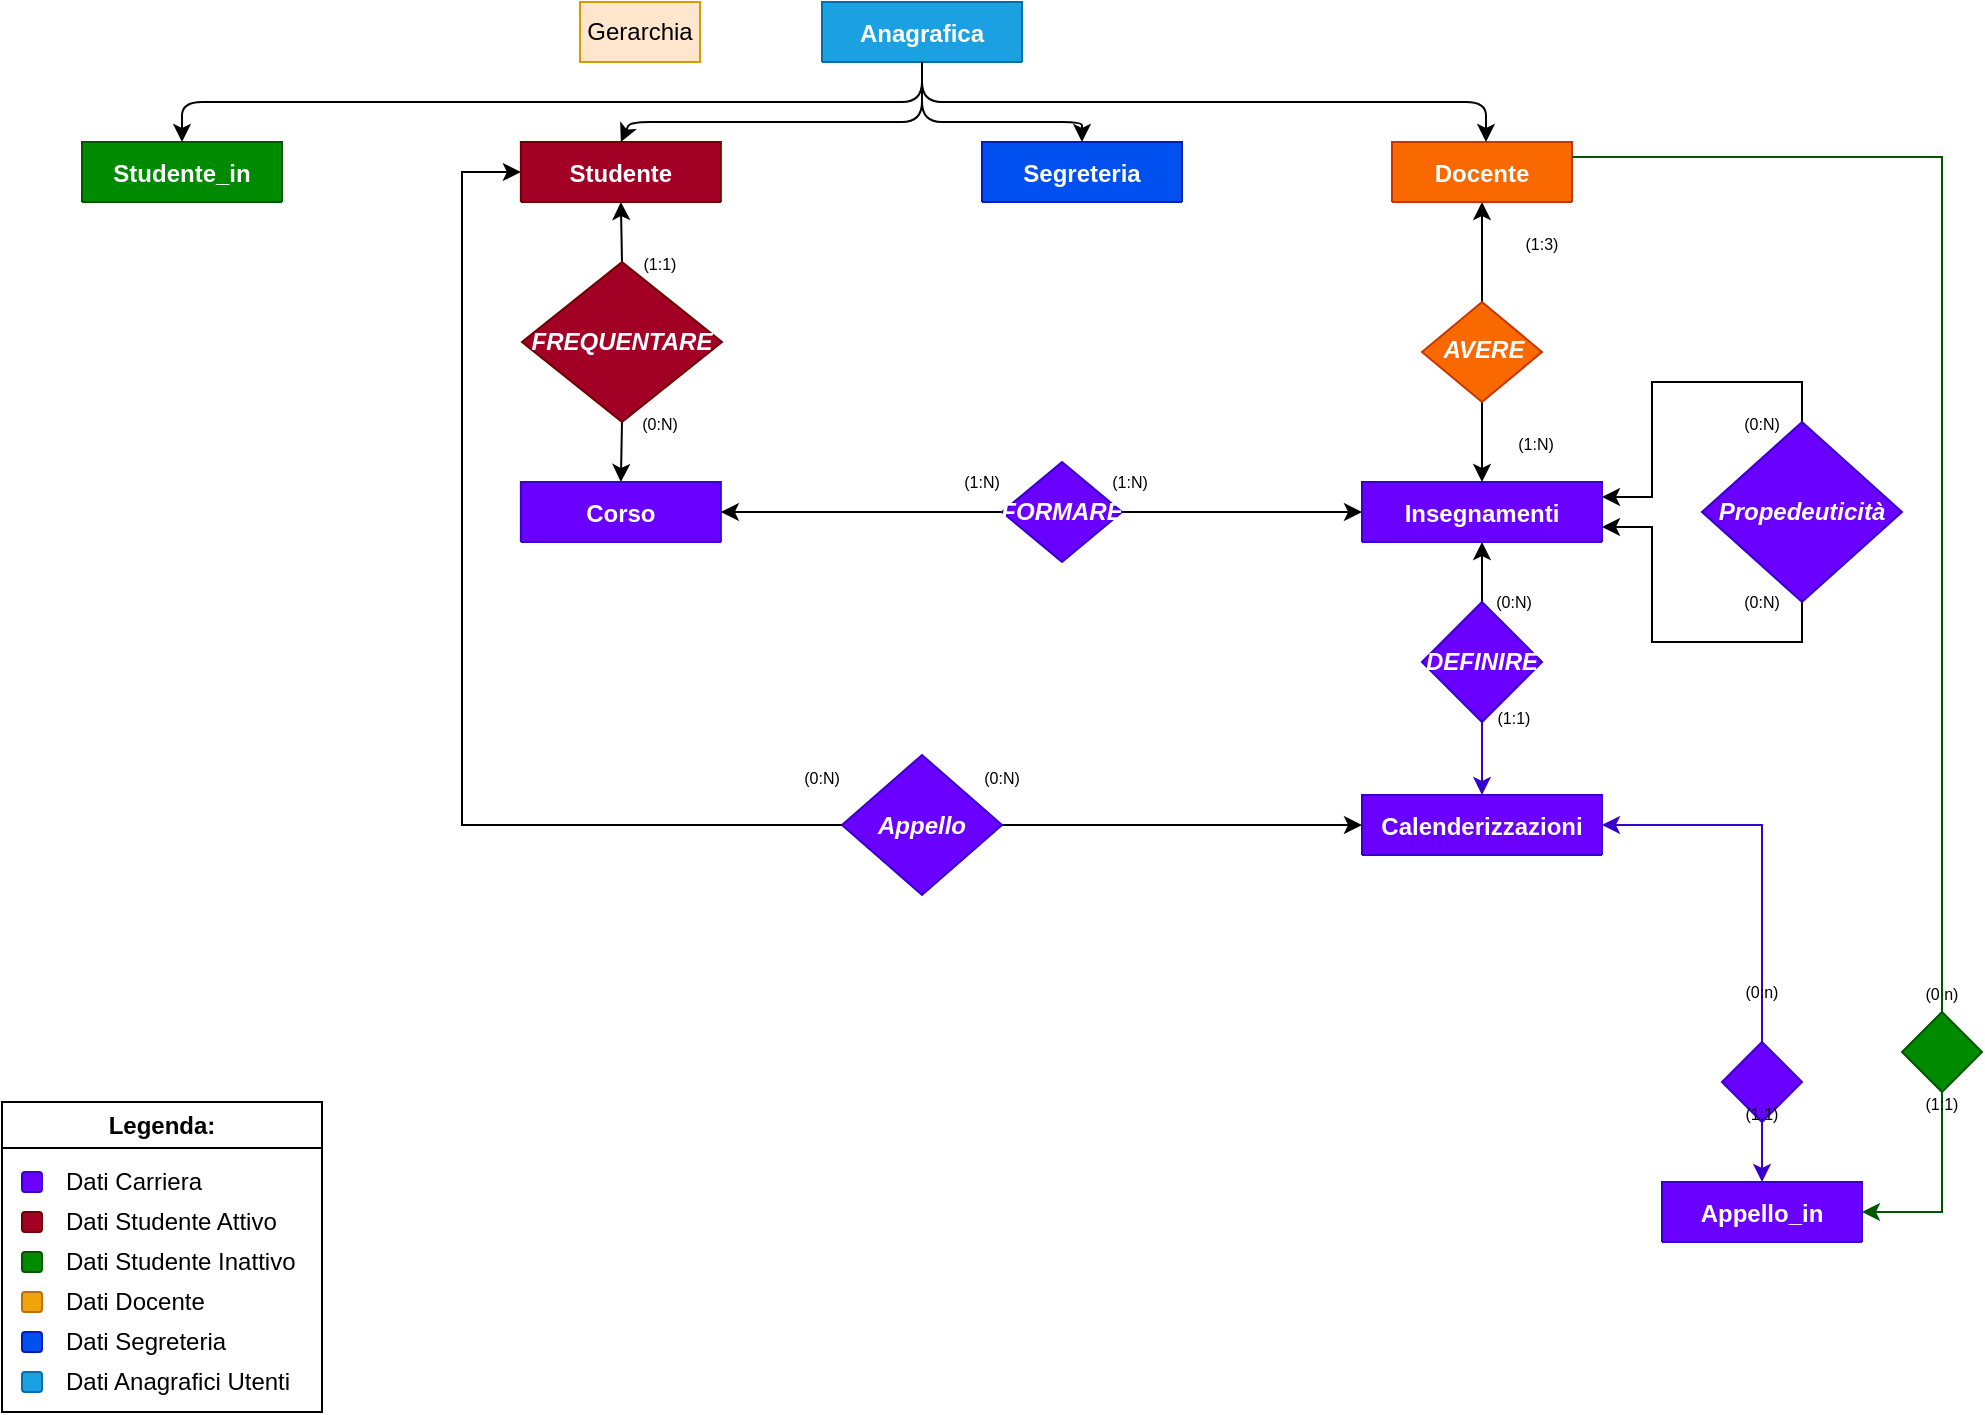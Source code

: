 <mxfile version="21.3.3" type="github">
  <diagram id="v-af8QbnCEkyZ7vj-yYL" name="Page-1">
    <mxGraphModel dx="1050" dy="530" grid="1" gridSize="10" guides="1" tooltips="1" connect="1" arrows="1" fold="1" page="1" pageScale="1" pageWidth="827" pageHeight="1169" math="0" shadow="0">
      <root>
        <mxCell id="0" />
        <mxCell id="1" parent="0" />
        <mxCell id="LjOwzy4WdWCfZwlX-Fml-27" value="Anagrafica" style="shape=table;startSize=30;container=1;collapsible=1;childLayout=tableLayout;fixedRows=1;rowLines=0;fontStyle=1;align=center;resizeLast=1;fillColor=#1ba1e2;fontColor=#ffffff;strokeColor=#006EAF;" parent="1" vertex="1" collapsed="1">
          <mxGeometry x="460" y="10" width="100" height="30" as="geometry">
            <mxRectangle x="50" y="170" width="250" height="210" as="alternateBounds" />
          </mxGeometry>
        </mxCell>
        <mxCell id="LjOwzy4WdWCfZwlX-Fml-28" value="" style="shape=partialRectangle;collapsible=0;dropTarget=0;pointerEvents=0;fillColor=none;points=[[0,0.5],[1,0.5]];portConstraint=eastwest;top=0;left=0;right=0;bottom=1;" parent="LjOwzy4WdWCfZwlX-Fml-27" vertex="1">
          <mxGeometry y="30" width="250" height="30" as="geometry" />
        </mxCell>
        <mxCell id="LjOwzy4WdWCfZwlX-Fml-29" value="PK" style="shape=partialRectangle;overflow=hidden;connectable=0;fillColor=none;top=0;left=0;bottom=0;right=0;fontStyle=1;" parent="LjOwzy4WdWCfZwlX-Fml-28" vertex="1">
          <mxGeometry width="30" height="30" as="geometry">
            <mxRectangle width="30" height="30" as="alternateBounds" />
          </mxGeometry>
        </mxCell>
        <mxCell id="LjOwzy4WdWCfZwlX-Fml-30" value="Codice_Fiscale" style="shape=partialRectangle;overflow=hidden;connectable=0;fillColor=none;top=0;left=0;bottom=0;right=0;align=left;spacingLeft=6;fontStyle=1;" parent="LjOwzy4WdWCfZwlX-Fml-28" vertex="1">
          <mxGeometry x="30" width="220" height="30" as="geometry">
            <mxRectangle width="220" height="30" as="alternateBounds" />
          </mxGeometry>
        </mxCell>
        <mxCell id="LjOwzy4WdWCfZwlX-Fml-31" value="" style="shape=partialRectangle;collapsible=0;dropTarget=0;pointerEvents=0;fillColor=none;points=[[0,0.5],[1,0.5]];portConstraint=eastwest;top=0;left=0;right=0;bottom=0;" parent="LjOwzy4WdWCfZwlX-Fml-27" vertex="1">
          <mxGeometry y="60" width="250" height="140" as="geometry" />
        </mxCell>
        <mxCell id="LjOwzy4WdWCfZwlX-Fml-32" value="" style="shape=partialRectangle;overflow=hidden;connectable=0;fillColor=none;top=0;left=0;bottom=0;right=0;" parent="LjOwzy4WdWCfZwlX-Fml-31" vertex="1">
          <mxGeometry width="30" height="140" as="geometry">
            <mxRectangle width="30" height="140" as="alternateBounds" />
          </mxGeometry>
        </mxCell>
        <mxCell id="LjOwzy4WdWCfZwlX-Fml-33" value="Nome&#xa;Secondo Nome&#xa;Cognome&#xa;Secondo Cognome&#xa;Data_Nascita&#xa;Sesso&#xa;Luogo_Nascita&#xa;Nazionalità&#xa;" style="shape=partialRectangle;overflow=hidden;connectable=0;fillColor=none;top=0;left=0;bottom=0;right=0;align=left;spacingLeft=6;" parent="LjOwzy4WdWCfZwlX-Fml-31" vertex="1">
          <mxGeometry x="30" width="220" height="140" as="geometry">
            <mxRectangle width="220" height="140" as="alternateBounds" />
          </mxGeometry>
        </mxCell>
        <mxCell id="LjOwzy4WdWCfZwlX-Fml-34" value="Studente" style="shape=table;startSize=30;container=1;collapsible=1;childLayout=tableLayout;fixedRows=1;rowLines=0;fontStyle=1;align=center;resizeLast=1;fillColor=#a20025;fontColor=#ffffff;strokeColor=#6F0000;swimlaneFillColor=default;" parent="1" vertex="1" collapsed="1">
          <mxGeometry x="309.43" y="80" width="100" height="30" as="geometry">
            <mxRectangle x="314" y="80" width="250" height="130" as="alternateBounds" />
          </mxGeometry>
        </mxCell>
        <mxCell id="LjOwzy4WdWCfZwlX-Fml-35" value="" style="shape=partialRectangle;collapsible=0;dropTarget=0;pointerEvents=0;fillColor=none;points=[[0,0.5],[1,0.5]];portConstraint=eastwest;top=0;left=0;right=0;bottom=1;" parent="LjOwzy4WdWCfZwlX-Fml-34" vertex="1">
          <mxGeometry y="30" width="250" height="30" as="geometry" />
        </mxCell>
        <mxCell id="LjOwzy4WdWCfZwlX-Fml-36" value="PK" style="shape=partialRectangle;overflow=hidden;connectable=0;top=0;left=0;bottom=0;right=0;fontStyle=1;" parent="LjOwzy4WdWCfZwlX-Fml-35" vertex="1">
          <mxGeometry width="30" height="30" as="geometry">
            <mxRectangle width="30" height="30" as="alternateBounds" />
          </mxGeometry>
        </mxCell>
        <mxCell id="LjOwzy4WdWCfZwlX-Fml-37" value="shipment_id int NOT NULL " style="shape=partialRectangle;overflow=hidden;connectable=0;top=0;left=0;bottom=0;right=0;align=left;spacingLeft=6;fontStyle=5;" parent="LjOwzy4WdWCfZwlX-Fml-35" vertex="1">
          <mxGeometry x="30" width="220" height="30" as="geometry">
            <mxRectangle width="220" height="30" as="alternateBounds" />
          </mxGeometry>
        </mxCell>
        <mxCell id="LjOwzy4WdWCfZwlX-Fml-38" value="" style="shape=partialRectangle;collapsible=0;dropTarget=0;pointerEvents=0;fillColor=none;points=[[0,0.5],[1,0.5]];portConstraint=eastwest;top=0;left=0;right=0;bottom=0;" parent="LjOwzy4WdWCfZwlX-Fml-34" vertex="1">
          <mxGeometry y="60" width="250" height="30" as="geometry" />
        </mxCell>
        <mxCell id="LjOwzy4WdWCfZwlX-Fml-39" value="FK1" style="shape=partialRectangle;overflow=hidden;connectable=0;top=0;left=0;bottom=0;right=0;" parent="LjOwzy4WdWCfZwlX-Fml-38" vertex="1">
          <mxGeometry width="30" height="30" as="geometry">
            <mxRectangle width="30" height="30" as="alternateBounds" />
          </mxGeometry>
        </mxCell>
        <mxCell id="LjOwzy4WdWCfZwlX-Fml-40" value="order_id int NOT NULL" style="shape=partialRectangle;overflow=hidden;connectable=0;top=0;left=0;bottom=0;right=0;align=left;spacingLeft=6;" parent="LjOwzy4WdWCfZwlX-Fml-38" vertex="1">
          <mxGeometry x="30" width="220" height="30" as="geometry">
            <mxRectangle width="220" height="30" as="alternateBounds" />
          </mxGeometry>
        </mxCell>
        <mxCell id="LjOwzy4WdWCfZwlX-Fml-41" value="" style="shape=partialRectangle;collapsible=0;dropTarget=0;pointerEvents=0;fillColor=none;points=[[0,0.5],[1,0.5]];portConstraint=eastwest;top=0;left=0;right=0;bottom=0;" parent="LjOwzy4WdWCfZwlX-Fml-34" vertex="1">
          <mxGeometry y="90" width="250" height="30" as="geometry" />
        </mxCell>
        <mxCell id="LjOwzy4WdWCfZwlX-Fml-42" value="" style="shape=partialRectangle;overflow=hidden;connectable=0;top=0;left=0;bottom=0;right=0;" parent="LjOwzy4WdWCfZwlX-Fml-41" vertex="1">
          <mxGeometry width="30" height="30" as="geometry">
            <mxRectangle width="30" height="30" as="alternateBounds" />
          </mxGeometry>
        </mxCell>
        <mxCell id="LjOwzy4WdWCfZwlX-Fml-43" value="shipment_date date NOT NULL" style="shape=partialRectangle;overflow=hidden;connectable=0;top=0;left=0;bottom=0;right=0;align=left;spacingLeft=6;" parent="LjOwzy4WdWCfZwlX-Fml-41" vertex="1">
          <mxGeometry x="30" width="220" height="30" as="geometry">
            <mxRectangle width="220" height="30" as="alternateBounds" />
          </mxGeometry>
        </mxCell>
        <mxCell id="LjOwzy4WdWCfZwlX-Fml-44" value="Corso" style="shape=table;startSize=30;container=1;collapsible=1;childLayout=tableLayout;fixedRows=1;rowLines=0;fontStyle=1;align=center;resizeLast=1;fillColor=#6a00ff;fontColor=#ffffff;strokeColor=#3700CC;" parent="1" vertex="1" collapsed="1">
          <mxGeometry x="309.43" y="250" width="100" height="30" as="geometry">
            <mxRectangle x="470" y="300" width="250" height="130" as="alternateBounds" />
          </mxGeometry>
        </mxCell>
        <mxCell id="LjOwzy4WdWCfZwlX-Fml-45" value="" style="shape=partialRectangle;collapsible=0;dropTarget=0;pointerEvents=0;fillColor=none;points=[[0,0.5],[1,0.5]];portConstraint=eastwest;top=0;left=0;right=0;bottom=1;" parent="LjOwzy4WdWCfZwlX-Fml-44" vertex="1">
          <mxGeometry y="30" width="250" height="30" as="geometry" />
        </mxCell>
        <mxCell id="LjOwzy4WdWCfZwlX-Fml-46" value="PK" style="shape=partialRectangle;overflow=hidden;connectable=0;fillColor=none;top=0;left=0;bottom=0;right=0;fontStyle=1;" parent="LjOwzy4WdWCfZwlX-Fml-45" vertex="1">
          <mxGeometry width="30" height="30" as="geometry">
            <mxRectangle width="30" height="30" as="alternateBounds" />
          </mxGeometry>
        </mxCell>
        <mxCell id="LjOwzy4WdWCfZwlX-Fml-47" value="shipment_id int NOT NULL " style="shape=partialRectangle;overflow=hidden;connectable=0;fillColor=none;top=0;left=0;bottom=0;right=0;align=left;spacingLeft=6;fontStyle=5;" parent="LjOwzy4WdWCfZwlX-Fml-45" vertex="1">
          <mxGeometry x="30" width="220" height="30" as="geometry">
            <mxRectangle width="220" height="30" as="alternateBounds" />
          </mxGeometry>
        </mxCell>
        <mxCell id="LjOwzy4WdWCfZwlX-Fml-48" value="" style="shape=partialRectangle;collapsible=0;dropTarget=0;pointerEvents=0;fillColor=none;points=[[0,0.5],[1,0.5]];portConstraint=eastwest;top=0;left=0;right=0;bottom=0;" parent="LjOwzy4WdWCfZwlX-Fml-44" vertex="1">
          <mxGeometry y="60" width="250" height="30" as="geometry" />
        </mxCell>
        <mxCell id="LjOwzy4WdWCfZwlX-Fml-49" value="FK1" style="shape=partialRectangle;overflow=hidden;connectable=0;fillColor=none;top=0;left=0;bottom=0;right=0;" parent="LjOwzy4WdWCfZwlX-Fml-48" vertex="1">
          <mxGeometry width="30" height="30" as="geometry">
            <mxRectangle width="30" height="30" as="alternateBounds" />
          </mxGeometry>
        </mxCell>
        <mxCell id="LjOwzy4WdWCfZwlX-Fml-50" value="order_id int NOT NULL" style="shape=partialRectangle;overflow=hidden;connectable=0;fillColor=none;top=0;left=0;bottom=0;right=0;align=left;spacingLeft=6;" parent="LjOwzy4WdWCfZwlX-Fml-48" vertex="1">
          <mxGeometry x="30" width="220" height="30" as="geometry">
            <mxRectangle width="220" height="30" as="alternateBounds" />
          </mxGeometry>
        </mxCell>
        <mxCell id="LjOwzy4WdWCfZwlX-Fml-51" value="" style="shape=partialRectangle;collapsible=0;dropTarget=0;pointerEvents=0;fillColor=none;points=[[0,0.5],[1,0.5]];portConstraint=eastwest;top=0;left=0;right=0;bottom=0;" parent="LjOwzy4WdWCfZwlX-Fml-44" vertex="1">
          <mxGeometry y="90" width="250" height="30" as="geometry" />
        </mxCell>
        <mxCell id="LjOwzy4WdWCfZwlX-Fml-52" value="" style="shape=partialRectangle;overflow=hidden;connectable=0;fillColor=none;top=0;left=0;bottom=0;right=0;" parent="LjOwzy4WdWCfZwlX-Fml-51" vertex="1">
          <mxGeometry width="30" height="30" as="geometry">
            <mxRectangle width="30" height="30" as="alternateBounds" />
          </mxGeometry>
        </mxCell>
        <mxCell id="LjOwzy4WdWCfZwlX-Fml-53" value="shipment_date date NOT NULL" style="shape=partialRectangle;overflow=hidden;connectable=0;fillColor=none;top=0;left=0;bottom=0;right=0;align=left;spacingLeft=6;" parent="LjOwzy4WdWCfZwlX-Fml-51" vertex="1">
          <mxGeometry x="30" width="220" height="30" as="geometry">
            <mxRectangle width="220" height="30" as="alternateBounds" />
          </mxGeometry>
        </mxCell>
        <mxCell id="LjOwzy4WdWCfZwlX-Fml-54" value="Insegnamenti" style="shape=table;startSize=30;container=1;collapsible=1;childLayout=tableLayout;fixedRows=1;rowLines=0;fontStyle=1;align=center;resizeLast=1;fillColor=#6a00ff;fontColor=#ffffff;strokeColor=#3700CC;" parent="1" vertex="1" collapsed="1">
          <mxGeometry x="730" y="250" width="120" height="30" as="geometry">
            <mxRectangle x="480" y="310" width="250" height="130" as="alternateBounds" />
          </mxGeometry>
        </mxCell>
        <mxCell id="LjOwzy4WdWCfZwlX-Fml-55" value="" style="shape=partialRectangle;collapsible=0;dropTarget=0;pointerEvents=0;fillColor=none;points=[[0,0.5],[1,0.5]];portConstraint=eastwest;top=0;left=0;right=0;bottom=1;" parent="LjOwzy4WdWCfZwlX-Fml-54" vertex="1">
          <mxGeometry y="30" width="250" height="30" as="geometry" />
        </mxCell>
        <mxCell id="LjOwzy4WdWCfZwlX-Fml-56" value="PK" style="shape=partialRectangle;overflow=hidden;connectable=0;fillColor=none;top=0;left=0;bottom=0;right=0;fontStyle=1;" parent="LjOwzy4WdWCfZwlX-Fml-55" vertex="1">
          <mxGeometry width="30" height="30" as="geometry">
            <mxRectangle width="30" height="30" as="alternateBounds" />
          </mxGeometry>
        </mxCell>
        <mxCell id="LjOwzy4WdWCfZwlX-Fml-57" value="shipment_id int NOT NULL " style="shape=partialRectangle;overflow=hidden;connectable=0;fillColor=none;top=0;left=0;bottom=0;right=0;align=left;spacingLeft=6;fontStyle=5;" parent="LjOwzy4WdWCfZwlX-Fml-55" vertex="1">
          <mxGeometry x="30" width="220" height="30" as="geometry">
            <mxRectangle width="220" height="30" as="alternateBounds" />
          </mxGeometry>
        </mxCell>
        <mxCell id="LjOwzy4WdWCfZwlX-Fml-58" value="" style="shape=partialRectangle;collapsible=0;dropTarget=0;pointerEvents=0;fillColor=none;points=[[0,0.5],[1,0.5]];portConstraint=eastwest;top=0;left=0;right=0;bottom=0;" parent="LjOwzy4WdWCfZwlX-Fml-54" vertex="1">
          <mxGeometry y="60" width="250" height="30" as="geometry" />
        </mxCell>
        <mxCell id="LjOwzy4WdWCfZwlX-Fml-59" value="FK1" style="shape=partialRectangle;overflow=hidden;connectable=0;fillColor=none;top=0;left=0;bottom=0;right=0;" parent="LjOwzy4WdWCfZwlX-Fml-58" vertex="1">
          <mxGeometry width="30" height="30" as="geometry">
            <mxRectangle width="30" height="30" as="alternateBounds" />
          </mxGeometry>
        </mxCell>
        <mxCell id="LjOwzy4WdWCfZwlX-Fml-60" value="order_id int NOT NULL" style="shape=partialRectangle;overflow=hidden;connectable=0;fillColor=none;top=0;left=0;bottom=0;right=0;align=left;spacingLeft=6;" parent="LjOwzy4WdWCfZwlX-Fml-58" vertex="1">
          <mxGeometry x="30" width="220" height="30" as="geometry">
            <mxRectangle width="220" height="30" as="alternateBounds" />
          </mxGeometry>
        </mxCell>
        <mxCell id="LjOwzy4WdWCfZwlX-Fml-61" value="" style="shape=partialRectangle;collapsible=0;dropTarget=0;pointerEvents=0;fillColor=none;points=[[0,0.5],[1,0.5]];portConstraint=eastwest;top=0;left=0;right=0;bottom=0;" parent="LjOwzy4WdWCfZwlX-Fml-54" vertex="1">
          <mxGeometry y="90" width="250" height="30" as="geometry" />
        </mxCell>
        <mxCell id="LjOwzy4WdWCfZwlX-Fml-62" value="" style="shape=partialRectangle;overflow=hidden;connectable=0;fillColor=none;top=0;left=0;bottom=0;right=0;" parent="LjOwzy4WdWCfZwlX-Fml-61" vertex="1">
          <mxGeometry width="30" height="30" as="geometry">
            <mxRectangle width="30" height="30" as="alternateBounds" />
          </mxGeometry>
        </mxCell>
        <mxCell id="LjOwzy4WdWCfZwlX-Fml-63" value="shipment_date date NOT NULL" style="shape=partialRectangle;overflow=hidden;connectable=0;fillColor=none;top=0;left=0;bottom=0;right=0;align=left;spacingLeft=6;" parent="LjOwzy4WdWCfZwlX-Fml-61" vertex="1">
          <mxGeometry x="30" width="220" height="30" as="geometry">
            <mxRectangle width="220" height="30" as="alternateBounds" />
          </mxGeometry>
        </mxCell>
        <mxCell id="jwbahjgd3fWMwHtl_l1T-20" style="edgeStyle=orthogonalEdgeStyle;rounded=0;orthogonalLoop=1;jettySize=auto;html=1;exitX=0;exitY=0.5;exitDx=0;exitDy=0;entryX=1;entryY=0.5;entryDx=0;entryDy=0;" parent="1" source="LjOwzy4WdWCfZwlX-Fml-66" target="LjOwzy4WdWCfZwlX-Fml-44" edge="1">
          <mxGeometry relative="1" as="geometry" />
        </mxCell>
        <mxCell id="jwbahjgd3fWMwHtl_l1T-21" style="edgeStyle=orthogonalEdgeStyle;rounded=0;orthogonalLoop=1;jettySize=auto;html=1;exitX=1;exitY=0.5;exitDx=0;exitDy=0;entryX=0;entryY=0.5;entryDx=0;entryDy=0;" parent="1" source="LjOwzy4WdWCfZwlX-Fml-66" target="LjOwzy4WdWCfZwlX-Fml-54" edge="1">
          <mxGeometry relative="1" as="geometry" />
        </mxCell>
        <mxCell id="LjOwzy4WdWCfZwlX-Fml-66" value="FORMARE" style="rhombus;whiteSpace=wrap;html=1;fillColor=#6a00ff;fontColor=#ffffff;strokeColor=#3700CC;fontStyle=3" parent="1" vertex="1">
          <mxGeometry x="550" y="240" width="60" height="50" as="geometry" />
        </mxCell>
        <mxCell id="7aZgmYXz26PjtYViczbK-13" style="edgeStyle=orthogonalEdgeStyle;rounded=0;orthogonalLoop=1;jettySize=auto;html=1;exitX=0.5;exitY=0;exitDx=0;exitDy=0;entryX=1;entryY=0.25;entryDx=0;entryDy=0;" parent="1" source="LjOwzy4WdWCfZwlX-Fml-69" target="LjOwzy4WdWCfZwlX-Fml-54" edge="1">
          <mxGeometry relative="1" as="geometry" />
        </mxCell>
        <mxCell id="7aZgmYXz26PjtYViczbK-14" style="edgeStyle=orthogonalEdgeStyle;rounded=0;orthogonalLoop=1;jettySize=auto;html=1;exitX=0.5;exitY=1;exitDx=0;exitDy=0;entryX=1;entryY=0.75;entryDx=0;entryDy=0;" parent="1" source="LjOwzy4WdWCfZwlX-Fml-69" target="LjOwzy4WdWCfZwlX-Fml-54" edge="1">
          <mxGeometry relative="1" as="geometry" />
        </mxCell>
        <mxCell id="LjOwzy4WdWCfZwlX-Fml-69" value="Propedeuticità" style="rhombus;whiteSpace=wrap;html=1;fillColor=#6a00ff;fontColor=#ffffff;strokeColor=#3700CC;fontStyle=3" parent="1" vertex="1">
          <mxGeometry x="900" y="220" width="100" height="90" as="geometry" />
        </mxCell>
        <mxCell id="jwbahjgd3fWMwHtl_l1T-2" style="edgeStyle=orthogonalEdgeStyle;rounded=0;orthogonalLoop=1;jettySize=auto;html=1;exitX=0.5;exitY=0;exitDx=0;exitDy=0;entryX=0.5;entryY=1;entryDx=0;entryDy=0;" parent="1" source="LjOwzy4WdWCfZwlX-Fml-72" target="LjOwzy4WdWCfZwlX-Fml-3" edge="1">
          <mxGeometry relative="1" as="geometry" />
        </mxCell>
        <mxCell id="jwbahjgd3fWMwHtl_l1T-3" style="edgeStyle=orthogonalEdgeStyle;rounded=0;orthogonalLoop=1;jettySize=auto;html=1;exitX=0.5;exitY=1;exitDx=0;exitDy=0;entryX=0.5;entryY=0;entryDx=0;entryDy=0;" parent="1" source="LjOwzy4WdWCfZwlX-Fml-72" target="LjOwzy4WdWCfZwlX-Fml-54" edge="1">
          <mxGeometry relative="1" as="geometry" />
        </mxCell>
        <mxCell id="LjOwzy4WdWCfZwlX-Fml-72" value="" style="rhombus;whiteSpace=wrap;html=1;fillColor=#fa6800;fontColor=#000000;strokeColor=#C73500;" parent="1" vertex="1">
          <mxGeometry x="760" y="160" width="60" height="50" as="geometry" />
        </mxCell>
        <mxCell id="jwbahjgd3fWMwHtl_l1T-17" style="edgeStyle=orthogonalEdgeStyle;rounded=0;orthogonalLoop=1;jettySize=auto;html=1;exitX=0.5;exitY=0;exitDx=0;exitDy=0;entryX=0.5;entryY=1;entryDx=0;entryDy=0;" parent="1" source="LjOwzy4WdWCfZwlX-Fml-75" target="LjOwzy4WdWCfZwlX-Fml-34" edge="1">
          <mxGeometry relative="1" as="geometry" />
        </mxCell>
        <mxCell id="jwbahjgd3fWMwHtl_l1T-18" style="edgeStyle=orthogonalEdgeStyle;rounded=0;orthogonalLoop=1;jettySize=auto;html=1;exitX=0.5;exitY=1;exitDx=0;exitDy=0;entryX=0.5;entryY=0;entryDx=0;entryDy=0;" parent="1" source="LjOwzy4WdWCfZwlX-Fml-75" target="LjOwzy4WdWCfZwlX-Fml-44" edge="1">
          <mxGeometry relative="1" as="geometry" />
        </mxCell>
        <mxCell id="LjOwzy4WdWCfZwlX-Fml-75" value="FREQUENTARE" style="rhombus;whiteSpace=wrap;html=1;fillColor=#a20025;fontColor=#ffffff;strokeColor=#6F0000;fontStyle=3" parent="1" vertex="1">
          <mxGeometry x="310" y="140" width="100" height="80" as="geometry" />
        </mxCell>
        <mxCell id="LjOwzy4WdWCfZwlX-Fml-76" value="Calenderizzazioni" style="shape=table;startSize=30;container=1;collapsible=1;childLayout=tableLayout;fixedRows=1;rowLines=0;fontStyle=1;align=center;resizeLast=1;fillColor=#6a00ff;fontColor=#ffffff;strokeColor=#3700CC;" parent="1" vertex="1" collapsed="1">
          <mxGeometry x="730" y="406.5" width="120" height="30" as="geometry">
            <mxRectangle x="470" y="300" width="250" height="130" as="alternateBounds" />
          </mxGeometry>
        </mxCell>
        <mxCell id="LjOwzy4WdWCfZwlX-Fml-77" value="" style="shape=partialRectangle;collapsible=0;dropTarget=0;pointerEvents=0;fillColor=none;points=[[0,0.5],[1,0.5]];portConstraint=eastwest;top=0;left=0;right=0;bottom=1;" parent="LjOwzy4WdWCfZwlX-Fml-76" vertex="1">
          <mxGeometry y="30" width="250" height="30" as="geometry" />
        </mxCell>
        <mxCell id="LjOwzy4WdWCfZwlX-Fml-78" value="PK" style="shape=partialRectangle;overflow=hidden;connectable=0;fillColor=none;top=0;left=0;bottom=0;right=0;fontStyle=1;" parent="LjOwzy4WdWCfZwlX-Fml-77" vertex="1">
          <mxGeometry width="30" height="30" as="geometry">
            <mxRectangle width="30" height="30" as="alternateBounds" />
          </mxGeometry>
        </mxCell>
        <mxCell id="LjOwzy4WdWCfZwlX-Fml-79" value="shipment_id int NOT NULL " style="shape=partialRectangle;overflow=hidden;connectable=0;fillColor=none;top=0;left=0;bottom=0;right=0;align=left;spacingLeft=6;fontStyle=5;" parent="LjOwzy4WdWCfZwlX-Fml-77" vertex="1">
          <mxGeometry x="30" width="220" height="30" as="geometry">
            <mxRectangle width="220" height="30" as="alternateBounds" />
          </mxGeometry>
        </mxCell>
        <mxCell id="LjOwzy4WdWCfZwlX-Fml-80" value="" style="shape=partialRectangle;collapsible=0;dropTarget=0;pointerEvents=0;fillColor=none;points=[[0,0.5],[1,0.5]];portConstraint=eastwest;top=0;left=0;right=0;bottom=0;" parent="LjOwzy4WdWCfZwlX-Fml-76" vertex="1">
          <mxGeometry y="60" width="250" height="30" as="geometry" />
        </mxCell>
        <mxCell id="LjOwzy4WdWCfZwlX-Fml-81" value="FK1" style="shape=partialRectangle;overflow=hidden;connectable=0;fillColor=none;top=0;left=0;bottom=0;right=0;" parent="LjOwzy4WdWCfZwlX-Fml-80" vertex="1">
          <mxGeometry width="30" height="30" as="geometry">
            <mxRectangle width="30" height="30" as="alternateBounds" />
          </mxGeometry>
        </mxCell>
        <mxCell id="LjOwzy4WdWCfZwlX-Fml-82" value="order_id int NOT NULL" style="shape=partialRectangle;overflow=hidden;connectable=0;fillColor=none;top=0;left=0;bottom=0;right=0;align=left;spacingLeft=6;" parent="LjOwzy4WdWCfZwlX-Fml-80" vertex="1">
          <mxGeometry x="30" width="220" height="30" as="geometry">
            <mxRectangle width="220" height="30" as="alternateBounds" />
          </mxGeometry>
        </mxCell>
        <mxCell id="LjOwzy4WdWCfZwlX-Fml-83" value="" style="shape=partialRectangle;collapsible=0;dropTarget=0;pointerEvents=0;fillColor=none;points=[[0,0.5],[1,0.5]];portConstraint=eastwest;top=0;left=0;right=0;bottom=0;" parent="LjOwzy4WdWCfZwlX-Fml-76" vertex="1">
          <mxGeometry y="90" width="250" height="30" as="geometry" />
        </mxCell>
        <mxCell id="LjOwzy4WdWCfZwlX-Fml-84" value="" style="shape=partialRectangle;overflow=hidden;connectable=0;fillColor=none;top=0;left=0;bottom=0;right=0;" parent="LjOwzy4WdWCfZwlX-Fml-83" vertex="1">
          <mxGeometry width="30" height="30" as="geometry">
            <mxRectangle width="30" height="30" as="alternateBounds" />
          </mxGeometry>
        </mxCell>
        <mxCell id="LjOwzy4WdWCfZwlX-Fml-85" value="shipment_date date NOT NULL" style="shape=partialRectangle;overflow=hidden;connectable=0;fillColor=none;top=0;left=0;bottom=0;right=0;align=left;spacingLeft=6;" parent="LjOwzy4WdWCfZwlX-Fml-83" vertex="1">
          <mxGeometry x="30" width="220" height="30" as="geometry">
            <mxRectangle width="220" height="30" as="alternateBounds" />
          </mxGeometry>
        </mxCell>
        <mxCell id="LjOwzy4WdWCfZwlX-Fml-86" style="edgeStyle=orthogonalEdgeStyle;rounded=0;orthogonalLoop=1;jettySize=auto;html=1;exitX=0.5;exitY=1;exitDx=0;exitDy=0;entryX=0.5;entryY=0;entryDx=0;entryDy=0;fillColor=#6a00ff;strokeColor=#3700CC;" parent="1" source="LjOwzy4WdWCfZwlX-Fml-88" target="LjOwzy4WdWCfZwlX-Fml-76" edge="1">
          <mxGeometry relative="1" as="geometry" />
        </mxCell>
        <mxCell id="jwbahjgd3fWMwHtl_l1T-22" style="edgeStyle=orthogonalEdgeStyle;rounded=0;orthogonalLoop=1;jettySize=auto;html=1;exitX=0.5;exitY=0;exitDx=0;exitDy=0;entryX=0.5;entryY=1;entryDx=0;entryDy=0;" parent="1" source="LjOwzy4WdWCfZwlX-Fml-88" target="LjOwzy4WdWCfZwlX-Fml-54" edge="1">
          <mxGeometry relative="1" as="geometry">
            <mxPoint x="790" y="290.5" as="targetPoint" />
          </mxGeometry>
        </mxCell>
        <mxCell id="LjOwzy4WdWCfZwlX-Fml-88" value="DEFINIRE" style="rhombus;whiteSpace=wrap;html=1;fillColor=#6a00ff;fontColor=#ffffff;strokeColor=#3700CC;fontStyle=3" parent="1" vertex="1">
          <mxGeometry x="760" y="310" width="60" height="60" as="geometry" />
        </mxCell>
        <mxCell id="7aZgmYXz26PjtYViczbK-2" style="edgeStyle=orthogonalEdgeStyle;rounded=0;orthogonalLoop=1;jettySize=auto;html=1;exitX=1;exitY=0.5;exitDx=0;exitDy=0;entryX=0;entryY=0.5;entryDx=0;entryDy=0;" parent="1" source="LjOwzy4WdWCfZwlX-Fml-101" target="LjOwzy4WdWCfZwlX-Fml-76" edge="1">
          <mxGeometry relative="1" as="geometry" />
        </mxCell>
        <mxCell id="7aZgmYXz26PjtYViczbK-4" style="edgeStyle=orthogonalEdgeStyle;rounded=0;orthogonalLoop=1;jettySize=auto;html=1;exitX=0;exitY=0.5;exitDx=0;exitDy=0;entryX=0;entryY=0.5;entryDx=0;entryDy=0;" parent="1" source="LjOwzy4WdWCfZwlX-Fml-101" target="LjOwzy4WdWCfZwlX-Fml-34" edge="1">
          <mxGeometry relative="1" as="geometry">
            <Array as="points">
              <mxPoint x="280" y="422" />
              <mxPoint x="280" y="95" />
            </Array>
          </mxGeometry>
        </mxCell>
        <mxCell id="LjOwzy4WdWCfZwlX-Fml-101" value="Appello" style="rhombus;whiteSpace=wrap;html=1;fillColor=#6a00ff;fontColor=#ffffff;strokeColor=#3700CC;fontStyle=3" parent="1" vertex="1">
          <mxGeometry x="470" y="386.5" width="80" height="70" as="geometry" />
        </mxCell>
        <mxCell id="LjOwzy4WdWCfZwlX-Fml-112" value="Appello_in" style="shape=table;startSize=30;container=1;collapsible=1;childLayout=tableLayout;fixedRows=1;rowLines=0;fontStyle=1;align=center;resizeLast=1;fillColor=#6a00ff;fontColor=#ffffff;strokeColor=#3700CC;" parent="1" vertex="1" collapsed="1">
          <mxGeometry x="880" y="600" width="100" height="30" as="geometry">
            <mxRectangle x="470" y="300" width="250" height="130" as="alternateBounds" />
          </mxGeometry>
        </mxCell>
        <mxCell id="LjOwzy4WdWCfZwlX-Fml-113" value="" style="shape=partialRectangle;collapsible=0;dropTarget=0;pointerEvents=0;fillColor=none;points=[[0,0.5],[1,0.5]];portConstraint=eastwest;top=0;left=0;right=0;bottom=1;" parent="LjOwzy4WdWCfZwlX-Fml-112" vertex="1">
          <mxGeometry y="30" width="250" height="30" as="geometry" />
        </mxCell>
        <mxCell id="LjOwzy4WdWCfZwlX-Fml-114" value="PK" style="shape=partialRectangle;overflow=hidden;connectable=0;fillColor=none;top=0;left=0;bottom=0;right=0;fontStyle=1;" parent="LjOwzy4WdWCfZwlX-Fml-113" vertex="1">
          <mxGeometry width="30" height="30" as="geometry">
            <mxRectangle width="30" height="30" as="alternateBounds" />
          </mxGeometry>
        </mxCell>
        <mxCell id="LjOwzy4WdWCfZwlX-Fml-115" value="shipment_id int NOT NULL " style="shape=partialRectangle;overflow=hidden;connectable=0;fillColor=none;top=0;left=0;bottom=0;right=0;align=left;spacingLeft=6;fontStyle=5;" parent="LjOwzy4WdWCfZwlX-Fml-113" vertex="1">
          <mxGeometry x="30" width="220" height="30" as="geometry">
            <mxRectangle width="220" height="30" as="alternateBounds" />
          </mxGeometry>
        </mxCell>
        <mxCell id="LjOwzy4WdWCfZwlX-Fml-116" value="" style="shape=partialRectangle;collapsible=0;dropTarget=0;pointerEvents=0;fillColor=none;points=[[0,0.5],[1,0.5]];portConstraint=eastwest;top=0;left=0;right=0;bottom=0;" parent="LjOwzy4WdWCfZwlX-Fml-112" vertex="1">
          <mxGeometry y="60" width="250" height="30" as="geometry" />
        </mxCell>
        <mxCell id="LjOwzy4WdWCfZwlX-Fml-117" value="FK1" style="shape=partialRectangle;overflow=hidden;connectable=0;fillColor=none;top=0;left=0;bottom=0;right=0;" parent="LjOwzy4WdWCfZwlX-Fml-116" vertex="1">
          <mxGeometry width="30" height="30" as="geometry">
            <mxRectangle width="30" height="30" as="alternateBounds" />
          </mxGeometry>
        </mxCell>
        <mxCell id="LjOwzy4WdWCfZwlX-Fml-118" value="order_id int NOT NULL" style="shape=partialRectangle;overflow=hidden;connectable=0;fillColor=none;top=0;left=0;bottom=0;right=0;align=left;spacingLeft=6;" parent="LjOwzy4WdWCfZwlX-Fml-116" vertex="1">
          <mxGeometry x="30" width="220" height="30" as="geometry">
            <mxRectangle width="220" height="30" as="alternateBounds" />
          </mxGeometry>
        </mxCell>
        <mxCell id="LjOwzy4WdWCfZwlX-Fml-119" value="" style="shape=partialRectangle;collapsible=0;dropTarget=0;pointerEvents=0;fillColor=none;points=[[0,0.5],[1,0.5]];portConstraint=eastwest;top=0;left=0;right=0;bottom=0;" parent="LjOwzy4WdWCfZwlX-Fml-112" vertex="1">
          <mxGeometry y="90" width="250" height="30" as="geometry" />
        </mxCell>
        <mxCell id="LjOwzy4WdWCfZwlX-Fml-120" value="" style="shape=partialRectangle;overflow=hidden;connectable=0;fillColor=none;top=0;left=0;bottom=0;right=0;" parent="LjOwzy4WdWCfZwlX-Fml-119" vertex="1">
          <mxGeometry width="30" height="30" as="geometry">
            <mxRectangle width="30" height="30" as="alternateBounds" />
          </mxGeometry>
        </mxCell>
        <mxCell id="LjOwzy4WdWCfZwlX-Fml-121" value="shipment_date date NOT NULL" style="shape=partialRectangle;overflow=hidden;connectable=0;fillColor=none;top=0;left=0;bottom=0;right=0;align=left;spacingLeft=6;" parent="LjOwzy4WdWCfZwlX-Fml-119" vertex="1">
          <mxGeometry x="30" width="220" height="30" as="geometry">
            <mxRectangle width="220" height="30" as="alternateBounds" />
          </mxGeometry>
        </mxCell>
        <mxCell id="LjOwzy4WdWCfZwlX-Fml-122" value="Studente_in" style="shape=table;startSize=30;container=1;collapsible=1;childLayout=tableLayout;fixedRows=1;rowLines=0;fontStyle=1;align=center;resizeLast=1;fillColor=#008a00;fontColor=#ffffff;strokeColor=#005700;" parent="1" vertex="1" collapsed="1">
          <mxGeometry x="90" y="80" width="100" height="30" as="geometry">
            <mxRectangle x="90" y="80" width="250" height="130" as="alternateBounds" />
          </mxGeometry>
        </mxCell>
        <mxCell id="LjOwzy4WdWCfZwlX-Fml-123" value="" style="shape=partialRectangle;collapsible=0;dropTarget=0;pointerEvents=0;fillColor=none;points=[[0,0.5],[1,0.5]];portConstraint=eastwest;top=0;left=0;right=0;bottom=1;" parent="LjOwzy4WdWCfZwlX-Fml-122" vertex="1">
          <mxGeometry y="30" width="250" height="30" as="geometry" />
        </mxCell>
        <mxCell id="LjOwzy4WdWCfZwlX-Fml-124" value="PK" style="shape=partialRectangle;overflow=hidden;connectable=0;fillColor=none;top=0;left=0;bottom=0;right=0;fontStyle=1;" parent="LjOwzy4WdWCfZwlX-Fml-123" vertex="1">
          <mxGeometry width="30" height="30" as="geometry">
            <mxRectangle width="30" height="30" as="alternateBounds" />
          </mxGeometry>
        </mxCell>
        <mxCell id="LjOwzy4WdWCfZwlX-Fml-125" value="shipment_id int NOT NULL " style="shape=partialRectangle;overflow=hidden;connectable=0;fillColor=none;top=0;left=0;bottom=0;right=0;align=left;spacingLeft=6;fontStyle=5;" parent="LjOwzy4WdWCfZwlX-Fml-123" vertex="1">
          <mxGeometry x="30" width="220" height="30" as="geometry">
            <mxRectangle width="220" height="30" as="alternateBounds" />
          </mxGeometry>
        </mxCell>
        <mxCell id="LjOwzy4WdWCfZwlX-Fml-126" value="" style="shape=partialRectangle;collapsible=0;dropTarget=0;pointerEvents=0;fillColor=none;points=[[0,0.5],[1,0.5]];portConstraint=eastwest;top=0;left=0;right=0;bottom=0;" parent="LjOwzy4WdWCfZwlX-Fml-122" vertex="1">
          <mxGeometry y="60" width="250" height="30" as="geometry" />
        </mxCell>
        <mxCell id="LjOwzy4WdWCfZwlX-Fml-127" value="FK1" style="shape=partialRectangle;overflow=hidden;connectable=0;fillColor=none;top=0;left=0;bottom=0;right=0;" parent="LjOwzy4WdWCfZwlX-Fml-126" vertex="1">
          <mxGeometry width="30" height="30" as="geometry">
            <mxRectangle width="30" height="30" as="alternateBounds" />
          </mxGeometry>
        </mxCell>
        <mxCell id="LjOwzy4WdWCfZwlX-Fml-128" value="order_id int NOT NULL" style="shape=partialRectangle;overflow=hidden;connectable=0;fillColor=none;top=0;left=0;bottom=0;right=0;align=left;spacingLeft=6;" parent="LjOwzy4WdWCfZwlX-Fml-126" vertex="1">
          <mxGeometry x="30" width="220" height="30" as="geometry">
            <mxRectangle width="220" height="30" as="alternateBounds" />
          </mxGeometry>
        </mxCell>
        <mxCell id="LjOwzy4WdWCfZwlX-Fml-129" value="" style="shape=partialRectangle;collapsible=0;dropTarget=0;pointerEvents=0;fillColor=none;points=[[0,0.5],[1,0.5]];portConstraint=eastwest;top=0;left=0;right=0;bottom=0;" parent="LjOwzy4WdWCfZwlX-Fml-122" vertex="1">
          <mxGeometry y="90" width="250" height="30" as="geometry" />
        </mxCell>
        <mxCell id="LjOwzy4WdWCfZwlX-Fml-130" value="" style="shape=partialRectangle;overflow=hidden;connectable=0;fillColor=none;top=0;left=0;bottom=0;right=0;" parent="LjOwzy4WdWCfZwlX-Fml-129" vertex="1">
          <mxGeometry width="30" height="30" as="geometry">
            <mxRectangle width="30" height="30" as="alternateBounds" />
          </mxGeometry>
        </mxCell>
        <mxCell id="LjOwzy4WdWCfZwlX-Fml-131" value="shipment_date date NOT NULL" style="shape=partialRectangle;overflow=hidden;connectable=0;fillColor=none;top=0;left=0;bottom=0;right=0;align=left;spacingLeft=6;" parent="LjOwzy4WdWCfZwlX-Fml-129" vertex="1">
          <mxGeometry x="30" width="220" height="30" as="geometry">
            <mxRectangle width="220" height="30" as="alternateBounds" />
          </mxGeometry>
        </mxCell>
        <mxCell id="LjOwzy4WdWCfZwlX-Fml-135" style="edgeStyle=orthogonalEdgeStyle;rounded=0;orthogonalLoop=1;jettySize=auto;html=1;exitX=0.5;exitY=0;exitDx=0;exitDy=0;entryX=1;entryY=0.5;entryDx=0;entryDy=0;fillColor=#6a00ff;strokeColor=#3700CC;" parent="1" source="LjOwzy4WdWCfZwlX-Fml-137" target="LjOwzy4WdWCfZwlX-Fml-76" edge="1">
          <mxGeometry relative="1" as="geometry">
            <mxPoint x="930" y="485" as="targetPoint" />
          </mxGeometry>
        </mxCell>
        <mxCell id="LjOwzy4WdWCfZwlX-Fml-136" style="edgeStyle=orthogonalEdgeStyle;rounded=0;orthogonalLoop=1;jettySize=auto;html=1;exitX=0.5;exitY=1;exitDx=0;exitDy=0;entryX=0.5;entryY=0;entryDx=0;entryDy=0;fillColor=#6a00ff;strokeColor=#3700CC;" parent="1" source="LjOwzy4WdWCfZwlX-Fml-137" target="LjOwzy4WdWCfZwlX-Fml-112" edge="1">
          <mxGeometry relative="1" as="geometry">
            <mxPoint x="930" y="595" as="targetPoint" />
          </mxGeometry>
        </mxCell>
        <mxCell id="LjOwzy4WdWCfZwlX-Fml-137" value="" style="rhombus;whiteSpace=wrap;html=1;fillColor=#6a00ff;fontColor=#ffffff;strokeColor=#3700CC;" parent="1" vertex="1">
          <mxGeometry x="910" y="530" width="40" height="40" as="geometry" />
        </mxCell>
        <mxCell id="LjOwzy4WdWCfZwlX-Fml-138" style="edgeStyle=orthogonalEdgeStyle;rounded=0;orthogonalLoop=1;jettySize=auto;html=1;exitX=0.5;exitY=1;exitDx=0;exitDy=0;entryX=1;entryY=0.5;entryDx=0;entryDy=0;fillColor=#008a00;strokeColor=#005700;" parent="1" source="LjOwzy4WdWCfZwlX-Fml-140" target="LjOwzy4WdWCfZwlX-Fml-112" edge="1">
          <mxGeometry relative="1" as="geometry" />
        </mxCell>
        <mxCell id="LjOwzy4WdWCfZwlX-Fml-140" value="" style="rhombus;whiteSpace=wrap;html=1;fillColor=#008a00;fontColor=#ffffff;strokeColor=#005700;" parent="1" vertex="1">
          <mxGeometry x="1000" y="515" width="40" height="40" as="geometry" />
        </mxCell>
        <mxCell id="LjOwzy4WdWCfZwlX-Fml-141" value="Gerarchia" style="text;html=1;strokeColor=#d79b00;fillColor=#ffe6cc;align=center;verticalAlign=middle;whiteSpace=wrap;rounded=0;" parent="1" vertex="1">
          <mxGeometry x="339" y="10" width="60" height="30" as="geometry" />
        </mxCell>
        <mxCell id="LjOwzy4WdWCfZwlX-Fml-143" value="&lt;font style=&quot;font-size: 8px;&quot;&gt;(1:N)&lt;/font&gt;" style="text;html=1;strokeColor=none;fillColor=none;align=center;verticalAlign=middle;whiteSpace=wrap;rounded=0;" parent="1" vertex="1">
          <mxGeometry x="797" y="220" width="40" height="20" as="geometry" />
        </mxCell>
        <mxCell id="LjOwzy4WdWCfZwlX-Fml-144" value="&lt;font style=&quot;font-size: 8px;&quot;&gt;(1:3)&lt;/font&gt;" style="text;html=1;strokeColor=none;fillColor=none;align=center;verticalAlign=middle;whiteSpace=wrap;rounded=0;" parent="1" vertex="1">
          <mxGeometry x="800" y="120" width="40" height="20" as="geometry" />
        </mxCell>
        <mxCell id="LjOwzy4WdWCfZwlX-Fml-146" value="&lt;font style=&quot;font-size: 8px;&quot;&gt;(0:N)&lt;/font&gt;" style="text;html=1;strokeColor=none;fillColor=none;align=center;verticalAlign=middle;whiteSpace=wrap;rounded=0;" parent="1" vertex="1">
          <mxGeometry x="440" y="386.5" width="40" height="20" as="geometry" />
        </mxCell>
        <mxCell id="LjOwzy4WdWCfZwlX-Fml-147" value="&lt;font style=&quot;font-size: 8px;&quot;&gt;(1:N)&lt;/font&gt;" style="text;html=1;strokeColor=none;fillColor=none;align=center;verticalAlign=middle;whiteSpace=wrap;rounded=0;" parent="1" vertex="1">
          <mxGeometry x="594" y="238.5" width="40" height="20" as="geometry" />
        </mxCell>
        <mxCell id="LjOwzy4WdWCfZwlX-Fml-148" value="&lt;font style=&quot;font-size: 8px;&quot;&gt;(1:N)&lt;/font&gt;" style="text;html=1;strokeColor=none;fillColor=none;align=center;verticalAlign=middle;whiteSpace=wrap;rounded=0;" parent="1" vertex="1">
          <mxGeometry x="520" y="241" width="40" height="15" as="geometry" />
        </mxCell>
        <mxCell id="LjOwzy4WdWCfZwlX-Fml-149" value="&lt;font style=&quot;font-size: 8px;&quot;&gt;(1:1)&lt;/font&gt;" style="text;html=1;strokeColor=none;fillColor=none;align=center;verticalAlign=middle;whiteSpace=wrap;rounded=0;" parent="1" vertex="1">
          <mxGeometry x="359" y="130" width="40" height="20" as="geometry" />
        </mxCell>
        <mxCell id="LjOwzy4WdWCfZwlX-Fml-150" value="&lt;font style=&quot;font-size: 8px;&quot;&gt;(0:N)&lt;/font&gt;" style="text;html=1;strokeColor=none;fillColor=none;align=center;verticalAlign=middle;whiteSpace=wrap;rounded=0;" parent="1" vertex="1">
          <mxGeometry x="359" y="210" width="40" height="20" as="geometry" />
        </mxCell>
        <mxCell id="LjOwzy4WdWCfZwlX-Fml-153" value="Legenda:" style="swimlane;whiteSpace=wrap;html=1;" parent="1" vertex="1">
          <mxGeometry x="50" y="560" width="160" height="155" as="geometry">
            <mxRectangle x="40" y="675" width="160" height="30" as="alternateBounds" />
          </mxGeometry>
        </mxCell>
        <mxCell id="LjOwzy4WdWCfZwlX-Fml-154" value="" style="rounded=1;whiteSpace=wrap;html=1;fillColor=#6a00ff;fontColor=#ffffff;strokeColor=#3700CC;" parent="LjOwzy4WdWCfZwlX-Fml-153" vertex="1">
          <mxGeometry x="10" y="35" width="10" height="10" as="geometry" />
        </mxCell>
        <mxCell id="LjOwzy4WdWCfZwlX-Fml-155" value="&lt;div align=&quot;left&quot;&gt;Dati Carriera&lt;br&gt;&lt;/div&gt;" style="text;html=1;strokeColor=none;fillColor=none;align=left;verticalAlign=middle;whiteSpace=wrap;rounded=0;" parent="LjOwzy4WdWCfZwlX-Fml-153" vertex="1">
          <mxGeometry x="30" y="35" width="140" height="10" as="geometry" />
        </mxCell>
        <mxCell id="LjOwzy4WdWCfZwlX-Fml-156" value="" style="rounded=1;whiteSpace=wrap;html=1;fillColor=#a20025;fontColor=#ffffff;strokeColor=#6F0000;" parent="LjOwzy4WdWCfZwlX-Fml-153" vertex="1">
          <mxGeometry x="10" y="55" width="10" height="10" as="geometry" />
        </mxCell>
        <mxCell id="LjOwzy4WdWCfZwlX-Fml-157" value="Dati Studente Attivo" style="text;html=1;strokeColor=none;fillColor=none;align=left;verticalAlign=middle;whiteSpace=wrap;rounded=0;" parent="LjOwzy4WdWCfZwlX-Fml-153" vertex="1">
          <mxGeometry x="30" y="55" width="140" height="10" as="geometry" />
        </mxCell>
        <mxCell id="LjOwzy4WdWCfZwlX-Fml-158" value="" style="rounded=1;whiteSpace=wrap;html=1;fillColor=#008a00;fontColor=#ffffff;strokeColor=#005700;" parent="LjOwzy4WdWCfZwlX-Fml-153" vertex="1">
          <mxGeometry x="10" y="75" width="10" height="10" as="geometry" />
        </mxCell>
        <mxCell id="LjOwzy4WdWCfZwlX-Fml-159" value="Dati Studente Inattivo" style="text;html=1;strokeColor=none;fillColor=none;align=left;verticalAlign=middle;whiteSpace=wrap;rounded=0;" parent="LjOwzy4WdWCfZwlX-Fml-153" vertex="1">
          <mxGeometry x="30" y="75" width="140" height="10" as="geometry" />
        </mxCell>
        <mxCell id="LjOwzy4WdWCfZwlX-Fml-160" value="" style="rounded=1;whiteSpace=wrap;html=1;fillColor=#f0a30a;fontColor=#000000;strokeColor=#BD7000;" parent="LjOwzy4WdWCfZwlX-Fml-153" vertex="1">
          <mxGeometry x="10" y="95" width="10" height="10" as="geometry" />
        </mxCell>
        <mxCell id="LjOwzy4WdWCfZwlX-Fml-161" value="Dati Docente" style="text;html=1;strokeColor=none;fillColor=none;align=left;verticalAlign=middle;whiteSpace=wrap;rounded=0;" parent="LjOwzy4WdWCfZwlX-Fml-153" vertex="1">
          <mxGeometry x="30" y="95" width="140" height="10" as="geometry" />
        </mxCell>
        <mxCell id="LjOwzy4WdWCfZwlX-Fml-162" value="" style="rounded=1;whiteSpace=wrap;html=1;fillColor=#0050ef;fontColor=#ffffff;strokeColor=#001DBC;" parent="LjOwzy4WdWCfZwlX-Fml-153" vertex="1">
          <mxGeometry x="10" y="115" width="10" height="10" as="geometry" />
        </mxCell>
        <mxCell id="LjOwzy4WdWCfZwlX-Fml-163" value="Dati Segreteria" style="text;html=1;strokeColor=none;fillColor=none;align=left;verticalAlign=middle;whiteSpace=wrap;rounded=0;" parent="LjOwzy4WdWCfZwlX-Fml-153" vertex="1">
          <mxGeometry x="30" y="115" width="140" height="10" as="geometry" />
        </mxCell>
        <mxCell id="LjOwzy4WdWCfZwlX-Fml-164" value="" style="rounded=1;whiteSpace=wrap;html=1;fillColor=#1ba1e2;fontColor=#ffffff;strokeColor=#006EAF;" parent="LjOwzy4WdWCfZwlX-Fml-153" vertex="1">
          <mxGeometry x="10" y="135" width="10" height="10" as="geometry" />
        </mxCell>
        <mxCell id="LjOwzy4WdWCfZwlX-Fml-165" value="&lt;div align=&quot;left&quot;&gt;Dati Anagrafici Utenti&lt;br&gt;&lt;/div&gt;" style="text;html=1;strokeColor=none;fillColor=none;align=left;verticalAlign=middle;whiteSpace=wrap;rounded=0;" parent="LjOwzy4WdWCfZwlX-Fml-153" vertex="1">
          <mxGeometry x="30" y="135" width="140" height="10" as="geometry" />
        </mxCell>
        <mxCell id="LjOwzy4WdWCfZwlX-Fml-166" value="&lt;font style=&quot;font-size: 8px;&quot;&gt;(0:N)&lt;/font&gt;" style="text;html=1;strokeColor=none;fillColor=none;align=center;verticalAlign=middle;whiteSpace=wrap;rounded=0;" parent="1" vertex="1">
          <mxGeometry x="910" y="298.5" width="40" height="20" as="geometry" />
        </mxCell>
        <mxCell id="LjOwzy4WdWCfZwlX-Fml-167" value="&lt;font style=&quot;font-size: 8px;&quot;&gt;(1:1)&lt;/font&gt;" style="text;html=1;strokeColor=none;fillColor=none;align=center;verticalAlign=middle;whiteSpace=wrap;rounded=0;" parent="1" vertex="1">
          <mxGeometry x="787" y="356.5" width="38" height="20" as="geometry" />
        </mxCell>
        <mxCell id="LjOwzy4WdWCfZwlX-Fml-168" value="&lt;font style=&quot;font-size: 8px;&quot;&gt;(0:N)&lt;/font&gt;" style="text;html=1;strokeColor=none;fillColor=none;align=center;verticalAlign=middle;whiteSpace=wrap;rounded=0;" parent="1" vertex="1">
          <mxGeometry x="530" y="386.5" width="40" height="20" as="geometry" />
        </mxCell>
        <mxCell id="LjOwzy4WdWCfZwlX-Fml-170" value="&lt;font style=&quot;font-size: 8px;&quot;&gt;(0:n)&lt;/font&gt;" style="text;html=1;strokeColor=none;fillColor=none;align=center;verticalAlign=middle;whiteSpace=wrap;rounded=0;" parent="1" vertex="1">
          <mxGeometry x="910" y="494" width="40" height="20" as="geometry" />
        </mxCell>
        <mxCell id="LjOwzy4WdWCfZwlX-Fml-171" value="&lt;div&gt;&lt;font style=&quot;font-size: 8px;&quot;&gt;(1:1)&lt;/font&gt;&lt;/div&gt;" style="text;html=1;strokeColor=none;fillColor=none;align=center;verticalAlign=middle;whiteSpace=wrap;rounded=0;" parent="1" vertex="1">
          <mxGeometry x="910" y="555" width="40" height="20" as="geometry" />
        </mxCell>
        <mxCell id="LjOwzy4WdWCfZwlX-Fml-172" value="&lt;font style=&quot;font-size: 8px;&quot;&gt;(0:N)&lt;/font&gt;" style="text;html=1;strokeColor=none;fillColor=none;align=center;verticalAlign=middle;whiteSpace=wrap;rounded=0;" parent="1" vertex="1">
          <mxGeometry x="786" y="298.5" width="40" height="20" as="geometry" />
        </mxCell>
        <mxCell id="LjOwzy4WdWCfZwlX-Fml-174" value="&lt;font style=&quot;font-size: 8px;&quot;&gt;(0:n)&lt;/font&gt;" style="text;html=1;strokeColor=none;fillColor=none;align=center;verticalAlign=middle;whiteSpace=wrap;rounded=0;" parent="1" vertex="1">
          <mxGeometry x="1000" y="495" width="40" height="20" as="geometry" />
        </mxCell>
        <mxCell id="LjOwzy4WdWCfZwlX-Fml-175" value="&lt;font style=&quot;font-size: 8px;&quot;&gt;(1:1)&lt;/font&gt;" style="text;html=1;strokeColor=none;fillColor=none;align=center;verticalAlign=middle;whiteSpace=wrap;rounded=0;" parent="1" vertex="1">
          <mxGeometry x="1000" y="550" width="40" height="20" as="geometry" />
        </mxCell>
        <mxCell id="LjOwzy4WdWCfZwlX-Fml-13" value="Segreteria" style="shape=table;startSize=30;container=1;collapsible=1;childLayout=tableLayout;fixedRows=1;rowLines=0;fontStyle=1;align=center;resizeLast=1;fillColor=#0050ef;fontColor=#ffffff;strokeColor=#001DBC;" parent="1" vertex="1" collapsed="1">
          <mxGeometry x="540" y="80" width="100" height="30" as="geometry">
            <mxRectangle x="450" y="280" width="250" height="130" as="alternateBounds" />
          </mxGeometry>
        </mxCell>
        <mxCell id="LjOwzy4WdWCfZwlX-Fml-14" value="" style="shape=partialRectangle;collapsible=0;dropTarget=0;pointerEvents=0;fillColor=none;points=[[0,0.5],[1,0.5]];portConstraint=eastwest;top=0;left=0;right=0;bottom=1;" parent="LjOwzy4WdWCfZwlX-Fml-13" vertex="1">
          <mxGeometry y="30" width="250" height="30" as="geometry" />
        </mxCell>
        <mxCell id="LjOwzy4WdWCfZwlX-Fml-15" value="PK" style="shape=partialRectangle;overflow=hidden;connectable=0;fillColor=none;top=0;left=0;bottom=0;right=0;fontStyle=1;" parent="LjOwzy4WdWCfZwlX-Fml-14" vertex="1">
          <mxGeometry width="30" height="30" as="geometry">
            <mxRectangle width="30" height="30" as="alternateBounds" />
          </mxGeometry>
        </mxCell>
        <mxCell id="LjOwzy4WdWCfZwlX-Fml-16" value="shipment_id int NOT NULL " style="shape=partialRectangle;overflow=hidden;connectable=0;fillColor=none;top=0;left=0;bottom=0;right=0;align=left;spacingLeft=6;fontStyle=5;" parent="LjOwzy4WdWCfZwlX-Fml-14" vertex="1">
          <mxGeometry x="30" width="220" height="30" as="geometry">
            <mxRectangle width="220" height="30" as="alternateBounds" />
          </mxGeometry>
        </mxCell>
        <mxCell id="LjOwzy4WdWCfZwlX-Fml-17" value="" style="shape=partialRectangle;collapsible=0;dropTarget=0;pointerEvents=0;fillColor=none;points=[[0,0.5],[1,0.5]];portConstraint=eastwest;top=0;left=0;right=0;bottom=0;" parent="LjOwzy4WdWCfZwlX-Fml-13" vertex="1">
          <mxGeometry y="60" width="250" height="30" as="geometry" />
        </mxCell>
        <mxCell id="LjOwzy4WdWCfZwlX-Fml-18" value="FK1" style="shape=partialRectangle;overflow=hidden;connectable=0;fillColor=none;top=0;left=0;bottom=0;right=0;" parent="LjOwzy4WdWCfZwlX-Fml-17" vertex="1">
          <mxGeometry width="30" height="30" as="geometry">
            <mxRectangle width="30" height="30" as="alternateBounds" />
          </mxGeometry>
        </mxCell>
        <mxCell id="LjOwzy4WdWCfZwlX-Fml-19" value="order_id int NOT NULL" style="shape=partialRectangle;overflow=hidden;connectable=0;fillColor=none;top=0;left=0;bottom=0;right=0;align=left;spacingLeft=6;" parent="LjOwzy4WdWCfZwlX-Fml-17" vertex="1">
          <mxGeometry x="30" width="220" height="30" as="geometry">
            <mxRectangle width="220" height="30" as="alternateBounds" />
          </mxGeometry>
        </mxCell>
        <mxCell id="LjOwzy4WdWCfZwlX-Fml-20" value="" style="shape=partialRectangle;collapsible=0;dropTarget=0;pointerEvents=0;fillColor=none;points=[[0,0.5],[1,0.5]];portConstraint=eastwest;top=0;left=0;right=0;bottom=0;" parent="LjOwzy4WdWCfZwlX-Fml-13" vertex="1">
          <mxGeometry y="90" width="250" height="30" as="geometry" />
        </mxCell>
        <mxCell id="LjOwzy4WdWCfZwlX-Fml-21" value="" style="shape=partialRectangle;overflow=hidden;connectable=0;fillColor=none;top=0;left=0;bottom=0;right=0;" parent="LjOwzy4WdWCfZwlX-Fml-20" vertex="1">
          <mxGeometry width="30" height="30" as="geometry">
            <mxRectangle width="30" height="30" as="alternateBounds" />
          </mxGeometry>
        </mxCell>
        <mxCell id="LjOwzy4WdWCfZwlX-Fml-22" value="shipment_date date NOT NULL" style="shape=partialRectangle;overflow=hidden;connectable=0;fillColor=none;top=0;left=0;bottom=0;right=0;align=left;spacingLeft=6;" parent="LjOwzy4WdWCfZwlX-Fml-20" vertex="1">
          <mxGeometry x="30" width="220" height="30" as="geometry">
            <mxRectangle width="220" height="30" as="alternateBounds" />
          </mxGeometry>
        </mxCell>
        <mxCell id="LjOwzy4WdWCfZwlX-Fml-3" value="Docente" style="shape=table;startSize=30;container=1;collapsible=1;childLayout=tableLayout;fixedRows=1;rowLines=0;fontStyle=1;align=center;resizeLast=1;fillColor=#fa6800;strokeColor=#C73500;fontColor=#FFFFFF;swimlaneFillColor=none;" parent="1" vertex="1" collapsed="1">
          <mxGeometry x="745" y="80" width="90" height="30" as="geometry">
            <mxRectangle x="50" y="300" width="250" height="130" as="alternateBounds" />
          </mxGeometry>
        </mxCell>
        <mxCell id="LjOwzy4WdWCfZwlX-Fml-4" value="" style="shape=partialRectangle;collapsible=0;dropTarget=0;pointerEvents=0;fillColor=none;points=[[0,0.5],[1,0.5]];portConstraint=eastwest;top=0;left=0;right=0;bottom=1;" parent="LjOwzy4WdWCfZwlX-Fml-3" vertex="1">
          <mxGeometry y="30" width="250" height="30" as="geometry" />
        </mxCell>
        <mxCell id="LjOwzy4WdWCfZwlX-Fml-5" value="PK" style="shape=partialRectangle;overflow=hidden;connectable=0;fillColor=none;top=0;left=0;bottom=0;right=0;fontStyle=1;" parent="LjOwzy4WdWCfZwlX-Fml-4" vertex="1">
          <mxGeometry width="30" height="30" as="geometry">
            <mxRectangle width="30" height="30" as="alternateBounds" />
          </mxGeometry>
        </mxCell>
        <mxCell id="LjOwzy4WdWCfZwlX-Fml-6" value="order_id int NOT NULL " style="shape=partialRectangle;overflow=hidden;connectable=0;fillColor=none;top=0;left=0;bottom=0;right=0;align=left;spacingLeft=6;fontStyle=5;" parent="LjOwzy4WdWCfZwlX-Fml-4" vertex="1">
          <mxGeometry x="30" width="220" height="30" as="geometry">
            <mxRectangle width="220" height="30" as="alternateBounds" />
          </mxGeometry>
        </mxCell>
        <mxCell id="LjOwzy4WdWCfZwlX-Fml-7" value="" style="shape=partialRectangle;collapsible=0;dropTarget=0;pointerEvents=0;fillColor=none;points=[[0,0.5],[1,0.5]];portConstraint=eastwest;top=0;left=0;right=0;bottom=0;" parent="LjOwzy4WdWCfZwlX-Fml-3" vertex="1">
          <mxGeometry y="60" width="250" height="30" as="geometry" />
        </mxCell>
        <mxCell id="LjOwzy4WdWCfZwlX-Fml-8" value="FK1" style="shape=partialRectangle;overflow=hidden;connectable=0;fillColor=none;top=0;left=0;bottom=0;right=0;" parent="LjOwzy4WdWCfZwlX-Fml-7" vertex="1">
          <mxGeometry width="30" height="30" as="geometry">
            <mxRectangle width="30" height="30" as="alternateBounds" />
          </mxGeometry>
        </mxCell>
        <mxCell id="LjOwzy4WdWCfZwlX-Fml-9" value="customer_id int NOT NULL" style="shape=partialRectangle;overflow=hidden;connectable=0;fillColor=none;top=0;left=0;bottom=0;right=0;align=left;spacingLeft=6;" parent="LjOwzy4WdWCfZwlX-Fml-7" vertex="1">
          <mxGeometry x="30" width="220" height="30" as="geometry">
            <mxRectangle width="220" height="30" as="alternateBounds" />
          </mxGeometry>
        </mxCell>
        <mxCell id="LjOwzy4WdWCfZwlX-Fml-10" value="" style="shape=partialRectangle;collapsible=0;dropTarget=0;pointerEvents=0;fillColor=none;points=[[0,0.5],[1,0.5]];portConstraint=eastwest;top=0;left=0;right=0;bottom=0;" parent="LjOwzy4WdWCfZwlX-Fml-3" vertex="1">
          <mxGeometry y="90" width="250" height="30" as="geometry" />
        </mxCell>
        <mxCell id="LjOwzy4WdWCfZwlX-Fml-11" value="" style="shape=partialRectangle;overflow=hidden;connectable=0;fillColor=none;top=0;left=0;bottom=0;right=0;" parent="LjOwzy4WdWCfZwlX-Fml-10" vertex="1">
          <mxGeometry width="30" height="30" as="geometry">
            <mxRectangle width="30" height="30" as="alternateBounds" />
          </mxGeometry>
        </mxCell>
        <mxCell id="LjOwzy4WdWCfZwlX-Fml-12" value="order_date date NOT NULL" style="shape=partialRectangle;overflow=hidden;connectable=0;fillColor=none;top=0;left=0;bottom=0;right=0;align=left;spacingLeft=6;" parent="LjOwzy4WdWCfZwlX-Fml-10" vertex="1">
          <mxGeometry x="30" width="220" height="30" as="geometry">
            <mxRectangle width="220" height="30" as="alternateBounds" />
          </mxGeometry>
        </mxCell>
        <mxCell id="LjOwzy4WdWCfZwlX-Fml-177" value="" style="edgeStyle=orthogonalEdgeStyle;rounded=0;orthogonalLoop=1;jettySize=auto;html=1;exitX=0.5;exitY=0;exitDx=0;exitDy=0;entryX=1;entryY=0.25;entryDx=0;entryDy=0;fillColor=#008a00;strokeColor=#005700;endArrow=none;" parent="1" source="LjOwzy4WdWCfZwlX-Fml-140" target="LjOwzy4WdWCfZwlX-Fml-3" edge="1">
          <mxGeometry relative="1" as="geometry">
            <mxPoint x="640" y="87.5" as="targetPoint" />
            <mxPoint x="1020" y="515" as="sourcePoint" />
          </mxGeometry>
        </mxCell>
        <mxCell id="LjOwzy4WdWCfZwlX-Fml-179" value="" style="endArrow=classic;html=1;entryX=0.5;entryY=0;entryDx=0;entryDy=0;exitX=0.5;exitY=1;exitDx=0;exitDy=0;" parent="1" source="LjOwzy4WdWCfZwlX-Fml-27" target="LjOwzy4WdWCfZwlX-Fml-122" edge="1">
          <mxGeometry width="50" height="50" relative="1" as="geometry">
            <mxPoint x="20" y="110" as="sourcePoint" />
            <mxPoint x="70" y="60" as="targetPoint" />
            <Array as="points">
              <mxPoint x="510" y="60" />
              <mxPoint x="140" y="60" />
            </Array>
          </mxGeometry>
        </mxCell>
        <mxCell id="LjOwzy4WdWCfZwlX-Fml-180" value="" style="endArrow=classic;html=1;exitX=0.5;exitY=1;exitDx=0;exitDy=0;entryX=0.5;entryY=0;entryDx=0;entryDy=0;" parent="1" source="LjOwzy4WdWCfZwlX-Fml-27" target="LjOwzy4WdWCfZwlX-Fml-34" edge="1">
          <mxGeometry width="50" height="50" relative="1" as="geometry">
            <mxPoint x="430" y="190" as="sourcePoint" />
            <mxPoint x="480" y="140" as="targetPoint" />
            <Array as="points">
              <mxPoint x="510" y="70" />
              <mxPoint x="364" y="70" />
            </Array>
          </mxGeometry>
        </mxCell>
        <mxCell id="LjOwzy4WdWCfZwlX-Fml-181" value="" style="endArrow=classic;html=1;exitX=0.5;exitY=1;exitDx=0;exitDy=0;entryX=0.5;entryY=0;entryDx=0;entryDy=0;" parent="1" source="LjOwzy4WdWCfZwlX-Fml-27" edge="1">
          <mxGeometry width="50" height="50" relative="1" as="geometry">
            <mxPoint x="736" y="40" as="sourcePoint" />
            <mxPoint x="590" y="80" as="targetPoint" />
            <Array as="points">
              <mxPoint x="510" y="70" />
              <mxPoint x="590" y="70" />
            </Array>
          </mxGeometry>
        </mxCell>
        <mxCell id="LjOwzy4WdWCfZwlX-Fml-182" value="" style="endArrow=classic;html=1;exitX=0.5;exitY=1;exitDx=0;exitDy=0;entryX=0.5;entryY=0;entryDx=0;entryDy=0;" parent="1" source="LjOwzy4WdWCfZwlX-Fml-27" edge="1">
          <mxGeometry width="50" height="50" relative="1" as="geometry">
            <mxPoint x="938" y="40" as="sourcePoint" />
            <mxPoint x="792" y="80" as="targetPoint" />
            <Array as="points">
              <mxPoint x="510" y="60" />
              <mxPoint x="792" y="60" />
            </Array>
          </mxGeometry>
        </mxCell>
        <mxCell id="jwbahjgd3fWMwHtl_l1T-4" value="AVERE" style="text;html=1;strokeColor=none;fillColor=none;align=center;verticalAlign=middle;whiteSpace=wrap;rounded=0;fontColor=#FFFFFF;fontStyle=3" parent="1" vertex="1">
          <mxGeometry x="742" y="175" width="98" height="17.5" as="geometry" />
        </mxCell>
        <mxCell id="jwbahjgd3fWMwHtl_l1T-10" value="&lt;font style=&quot;font-size: 8px;&quot;&gt;(0:N)&lt;/font&gt;" style="text;html=1;strokeColor=none;fillColor=none;align=center;verticalAlign=middle;whiteSpace=wrap;rounded=0;" parent="1" vertex="1">
          <mxGeometry x="910" y="210" width="40" height="20" as="geometry" />
        </mxCell>
      </root>
    </mxGraphModel>
  </diagram>
</mxfile>
